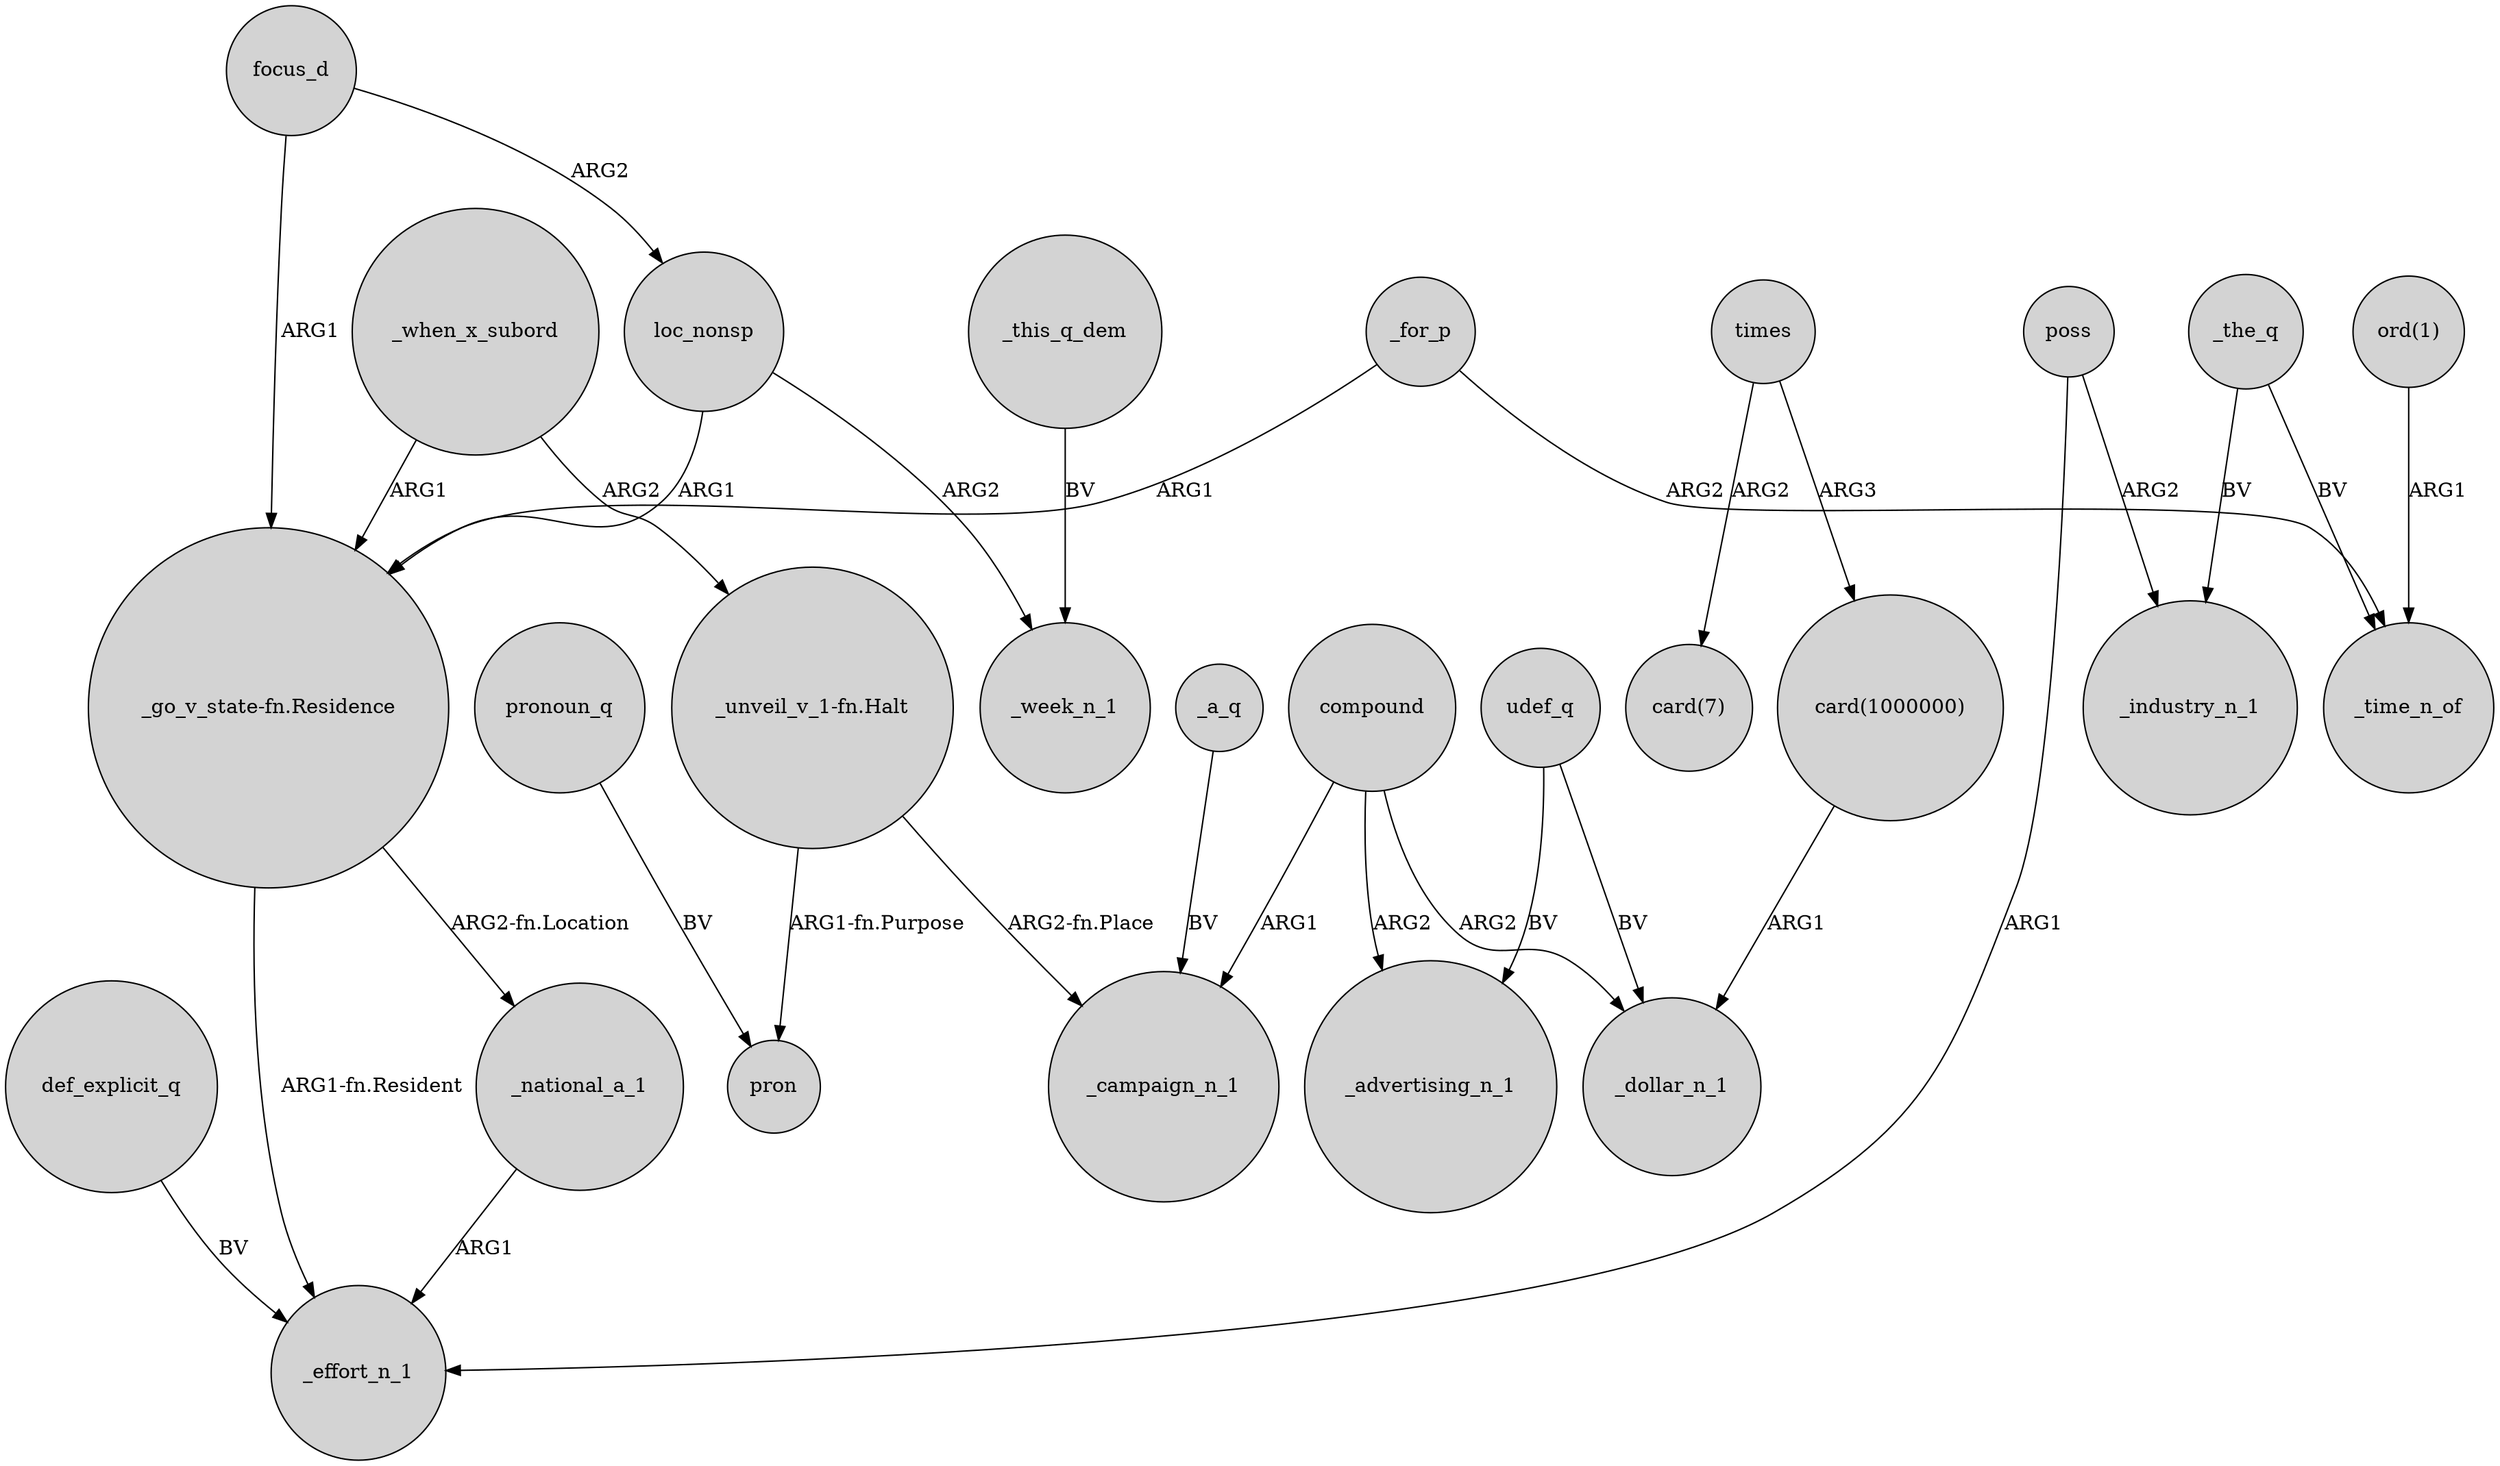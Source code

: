 digraph {
	node [shape=circle style=filled]
	def_explicit_q -> _effort_n_1 [label=BV]
	_when_x_subord -> "_go_v_state-fn.Residence" [label=ARG1]
	_for_p -> "_go_v_state-fn.Residence" [label=ARG1]
	_when_x_subord -> "_unveil_v_1-fn.Halt" [label=ARG2]
	times -> "card(1000000)" [label=ARG3]
	poss -> _effort_n_1 [label=ARG1]
	"_go_v_state-fn.Residence" -> _effort_n_1 [label="ARG1-fn.Resident"]
	compound -> _dollar_n_1 [label=ARG2]
	loc_nonsp -> _week_n_1 [label=ARG2]
	focus_d -> loc_nonsp [label=ARG2]
	"ord(1)" -> _time_n_of [label=ARG1]
	times -> "card(7)" [label=ARG2]
	pronoun_q -> pron [label=BV]
	poss -> _industry_n_1 [label=ARG2]
	loc_nonsp -> "_go_v_state-fn.Residence" [label=ARG1]
	udef_q -> _advertising_n_1 [label=BV]
	focus_d -> "_go_v_state-fn.Residence" [label=ARG1]
	"_unveil_v_1-fn.Halt" -> pron [label="ARG1-fn.Purpose"]
	_the_q -> _time_n_of [label=BV]
	compound -> _campaign_n_1 [label=ARG1]
	udef_q -> _dollar_n_1 [label=BV]
	"card(1000000)" -> _dollar_n_1 [label=ARG1]
	_a_q -> _campaign_n_1 [label=BV]
	_for_p -> _time_n_of [label=ARG2]
	"_go_v_state-fn.Residence" -> _national_a_1 [label="ARG2-fn.Location"]
	_national_a_1 -> _effort_n_1 [label=ARG1]
	"_unveil_v_1-fn.Halt" -> _campaign_n_1 [label="ARG2-fn.Place"]
	compound -> _advertising_n_1 [label=ARG2]
	_the_q -> _industry_n_1 [label=BV]
	_this_q_dem -> _week_n_1 [label=BV]
}
